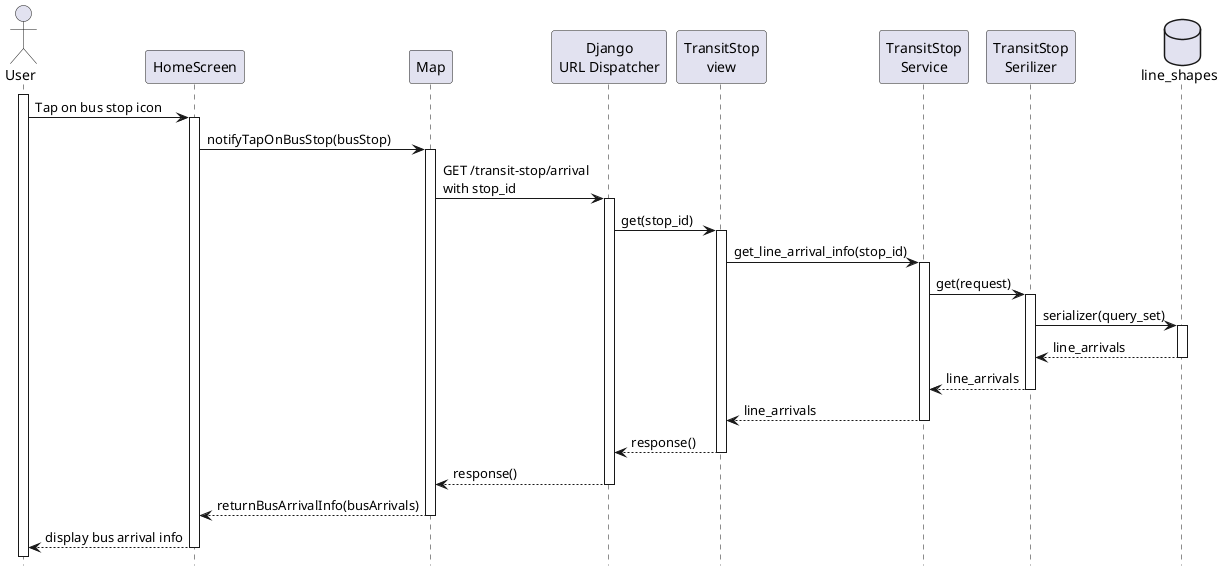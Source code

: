 @startuml bus_info

hide footbox

actor User
participant HomeScreen as UI
participant Map
participant "Django\nURL Dispatcher" as API
participant "TransitStop\nview" as view
participant "TransitStop\nService" as service
participant "TransitStop\nSerilizer" as serializer
database "line_shapes" as table


activate User
User -> UI: Tap on bus stop icon
activate UI
UI -> Map: notifyTapOnBusStop(busStop)
activate Map
Map -> API: GET /transit-stop/arrival \nwith stop_id
activate API

' API Call
API -> view: get(stop_id)
activate view
view -> service: get_line_arrival_info(stop_id)
activate service
service -> serializer: get(request)
activate serializer
serializer -> table: serializer(query_set)
activate table

table --> serializer: line_arrivals
deactivate table
serializer --> service: line_arrivals
deactivate serializer
service --> view: line_arrivals
deactivate service
view --> API: response()
deactivate view
API --> Map: response()
deactivate API

' Display bus arrival info
Map --> UI: returnBusArrivalInfo(busArrivals)
deactivate Map
UI --> User: display bus arrival info
deactivate UI

@enduml

